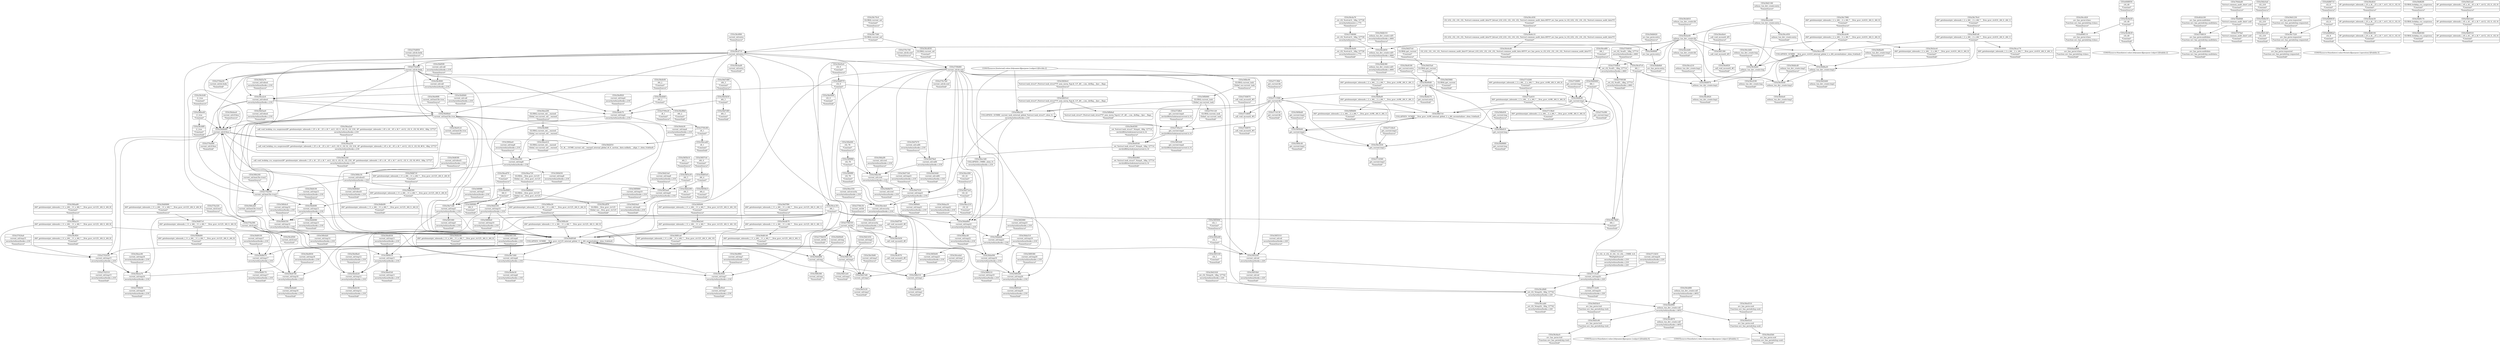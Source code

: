 digraph {
	CE0x56d4080 [shape=record,shape=Mrecord,label="{CE0x56d4080|current_sid:tmp13|security/selinux/hooks.c,218|*SummSink*}"]
	CE0x56ea2a0 [shape=record,shape=Mrecord,label="{CE0x56ea2a0|_call_void_lockdep_rcu_suspicious(i8*_getelementptr_inbounds_(_25_x_i8_,_25_x_i8_*_.str3,_i32_0,_i32_0),_i32_218,_i8*_getelementptr_inbounds_(_45_x_i8_,_45_x_i8_*_.str12,_i32_0,_i32_0))_#10,_!dbg_!27727|security/selinux/hooks.c,218|*SummSource*}"]
	CE0x56e7cd0 [shape=record,shape=Mrecord,label="{CE0x56e7cd0|current_sid:tmp5|security/selinux/hooks.c,218}"]
	CE0x56cf5c0 [shape=record,shape=Mrecord,label="{CE0x56cf5c0|current_sid:tmp7|security/selinux/hooks.c,218|*SummSink*}"]
	CE0x56eea70 [shape=record,shape=Mrecord,label="{CE0x56eea70|current_sid:tmp16|security/selinux/hooks.c,218}"]
	CE0x56d8d00 [shape=record,shape=Mrecord,label="{CE0x56d8d00|i64*_getelementptr_inbounds_(_11_x_i64_,_11_x_i64_*___llvm_gcov_ctr125,_i64_0,_i64_9)|*Constant*|*SummSink*}"]
	CE0x56ce210 [shape=record,shape=Mrecord,label="{CE0x56ce210|selinux_tun_dev_create:tmp1|*SummSource*}"]
	CE0x56cd870 [shape=record,shape=Mrecord,label="{CE0x56cd870|selinux_tun_dev_create:call|security/selinux/hooks.c,4652|*SummSink*}"]
	CE0x56febc0 [shape=record,shape=Mrecord,label="{CE0x56febc0|current_sid:tmp14|security/selinux/hooks.c,218|*SummSource*}"]
	CE0x56f1300 [shape=record,shape=Mrecord,label="{CE0x56f1300|current_sid:tmp6|security/selinux/hooks.c,218|*SummSource*}"]
	CE0x56e6ab0 [shape=record,shape=Mrecord,label="{CE0x56e6ab0|current_sid:tmp18|security/selinux/hooks.c,218|*SummSink*}"]
	CE0x57048c0 [shape=record,shape=Mrecord,label="{CE0x57048c0|_ret_i32_%call1,_!dbg_!27714|security/selinux/hooks.c,4661}"]
	CE0x5700b50 [shape=record,shape=Mrecord,label="{CE0x5700b50|current_sid:tmp16|security/selinux/hooks.c,218|*SummSink*}"]
	CE0x56f9d00 [shape=record,shape=Mrecord,label="{CE0x56f9d00|i64*_getelementptr_inbounds_(_2_x_i64_,_2_x_i64_*___llvm_gcov_ctr98,_i64_0,_i64_1)|*Constant*|*SummSink*}"]
	CE0x56fa060 [shape=record,shape=Mrecord,label="{CE0x56fa060|i32_78|*Constant*|*SummSource*}"]
	CE0x608f050 [shape=record,shape=Mrecord,label="{CE0x608f050|i16_49|*Constant*|*SummSource*}"]
	CE0x56d1180 [shape=record,shape=Mrecord,label="{CE0x56d1180|selinux_tun_dev_create:entry|*SummSource*}"]
	CE0x56fa2f0 [shape=record,shape=Mrecord,label="{CE0x56fa2f0|current_sid:cred|security/selinux/hooks.c,218|*SummSource*}"]
	CE0x56fb960 [shape=record,shape=Mrecord,label="{CE0x56fb960|GLOBAL:current_task|Global_var:current_task}"]
	CE0x56da510 [shape=record,shape=Mrecord,label="{CE0x56da510|current_sid:tmp19|security/selinux/hooks.c,218|*SummSource*}"]
	CE0x56fdae0 [shape=record,shape=Mrecord,label="{CE0x56fdae0|current_sid:tmp8|security/selinux/hooks.c,218|*SummSource*}"]
	CE0x572ffc0 [shape=record,shape=Mrecord,label="{CE0x572ffc0|get_current:tmp4|./arch/x86/include/asm/current.h,14|*SummSource*}"]
	CE0x56da090 [shape=record,shape=Mrecord,label="{CE0x56da090|current_sid:tmp19|security/selinux/hooks.c,218}"]
	CE0x5740870 [shape=record,shape=Mrecord,label="{CE0x5740870|_call_void_mcount()_#3|*SummSource*}"]
	CE0x56d7df0 [shape=record,shape=Mrecord,label="{CE0x56d7df0|i64_3|*Constant*|*SummSink*}"]
	CE0x56de860 [shape=record,shape=Mrecord,label="{CE0x56de860|_ret_%struct.task_struct*_%tmp4,_!dbg_!27714|./arch/x86/include/asm/current.h,14|*SummSink*}"]
	CE0x56c7980 [shape=record,shape=Mrecord,label="{CE0x56c7980|i64*_getelementptr_inbounds_(_2_x_i64_,_2_x_i64_*___llvm_gcov_ctr410,_i64_0,_i64_0)|*Constant*|*SummSource*}"]
	CE0x56f0380 [shape=record,shape=Mrecord,label="{CE0x56f0380|current_sid:tmp20|security/selinux/hooks.c,218|*SummSource*}"]
	CE0x56c6a70 [shape=record,shape=Mrecord,label="{CE0x56c6a70|_ret_i32_%retval.0,_!dbg_!27728|security/selinux/avc.c,775|*SummSource*}"]
	CE0x56ebee0 [shape=record,shape=Mrecord,label="{CE0x56ebee0|current_sid:if.then|*SummSource*}"]
	CE0x4fcb100 [shape=record,shape=Mrecord,label="{CE0x4fcb100|avc_has_perm:auditdata|Function::avc_has_perm&Arg::auditdata::|*SummSource*}"]
	CE0x5708080 [shape=record,shape=Mrecord,label="{CE0x5708080|_ret_i32_%retval.0,_!dbg_!27728|security/selinux/avc.c,775}"]
	CE0x56efa30 [shape=record,shape=Mrecord,label="{CE0x56efa30|current_sid:tmp4|security/selinux/hooks.c,218|*SummSink*}"]
	CE0x56dbe50 [shape=record,shape=Mrecord,label="{CE0x56dbe50|i32_218|*Constant*}"]
	CE0x56cd030 [shape=record,shape=Mrecord,label="{CE0x56cd030|GLOBAL:current_sid|*Constant*|*SummSink*}"]
	CE0x56d9f40 [shape=record,shape=Mrecord,label="{CE0x56d9f40|avc_has_perm:entry}"]
	CE0x56f24d0 [shape=record,shape=Mrecord,label="{CE0x56f24d0|get_current:tmp4|./arch/x86/include/asm/current.h,14|*SummSink*}"]
	CE0x56d12e0 [shape=record,shape=Mrecord,label="{CE0x56d12e0|current_sid:tmp2|*SummSink*}"]
	CE0x5714560 [shape=record,shape=Mrecord,label="{CE0x5714560|get_current:tmp3|*SummSink*}"]
	CE0x56db0f0 [shape=record,shape=Mrecord,label="{CE0x56db0f0|i64*_getelementptr_inbounds_(_11_x_i64_,_11_x_i64_*___llvm_gcov_ctr125,_i64_0,_i64_6)|*Constant*|*SummSink*}"]
	CE0x56fe830 [shape=record,shape=Mrecord,label="{CE0x56fe830|get_current:tmp|*SummSource*}"]
	CE0x56da3e0 [shape=record,shape=Mrecord,label="{CE0x56da3e0|i64*_getelementptr_inbounds_(_11_x_i64_,_11_x_i64_*___llvm_gcov_ctr125,_i64_0,_i64_10)|*Constant*}"]
	CE0x56d9880 [shape=record,shape=Mrecord,label="{CE0x56d9880|get_current:tmp|*SummSink*}"]
	CE0x56d37e0 [shape=record,shape=Mrecord,label="{CE0x56d37e0|GLOBAL:get_current|*Constant*|*SummSource*}"]
	CE0x56d24a0 [shape=record,shape=Mrecord,label="{CE0x56d24a0|current_sid:tmp9|security/selinux/hooks.c,218|*SummSink*}"]
	CE0x56f2e80 [shape=record,shape=Mrecord,label="{CE0x56f2e80|i32_1|*Constant*}"]
	CE0x56dacd0 [shape=record,shape=Mrecord,label="{CE0x56dacd0|current_sid:tmp22|security/selinux/hooks.c,218|*SummSink*}"]
	CE0x56f0860 [shape=record,shape=Mrecord,label="{CE0x56f0860|current_sid:tmp10|security/selinux/hooks.c,218|*SummSource*}"]
	CE0x5714130 [shape=record,shape=Mrecord,label="{CE0x5714130|get_current:bb|*SummSink*}"]
	CE0x56d9cf0 [shape=record,shape=Mrecord,label="{CE0x56d9cf0|get_current:tmp1}"]
	CE0x56fdd30 [shape=record,shape=Mrecord,label="{CE0x56fdd30|current_sid:tmp8|security/selinux/hooks.c,218|*SummSink*}"]
	CE0x56c7220 [shape=record,shape=Mrecord,label="{CE0x56c7220|avc_has_perm:requested|Function::avc_has_perm&Arg::requested::}"]
	CE0x570c740 [shape=record,shape=Mrecord,label="{CE0x570c740|current_sid:do.end|*SummSource*}"]
	CE0x56e4fc0 [shape=record,shape=Mrecord,label="{CE0x56e4fc0|i8*_getelementptr_inbounds_(_25_x_i8_,_25_x_i8_*_.str3,_i32_0,_i32_0)|*Constant*|*SummSource*}"]
	CE0x56f3a30 [shape=record,shape=Mrecord,label="{CE0x56f3a30|i64_5|*Constant*}"]
	CE0x56cc930 [shape=record,shape=Mrecord,label="{CE0x56cc930|i32_(i32,_i32,_i16,_i32,_%struct.common_audit_data*)*_bitcast_(i32_(i32,_i32,_i16,_i32,_%struct.common_audit_data.495*)*_avc_has_perm_to_i32_(i32,_i32,_i16,_i32,_%struct.common_audit_data*)*)|*Constant*|*SummSource*}"]
	CE0x56dabd0 [shape=record,shape=Mrecord,label="{CE0x56dabd0|current_sid:tmp23|security/selinux/hooks.c,218}"]
	CE0x56eec90 [shape=record,shape=Mrecord,label="{CE0x56eec90|current_sid:tmp16|security/selinux/hooks.c,218|*SummSource*}"]
	CE0x56d83f0 [shape=record,shape=Mrecord,label="{CE0x56d83f0|current_sid:tobool1|security/selinux/hooks.c,218|*SummSource*}"]
	CE0x56ec620 [shape=record,shape=Mrecord,label="{CE0x56ec620|current_sid:security|security/selinux/hooks.c,218|*SummSink*}"]
	CE0x56e8270 [shape=record,shape=Mrecord,label="{CE0x56e8270|get_current:entry|*SummSink*}"]
	CE0x56d3440 [shape=record,shape=Mrecord,label="{CE0x56d3440|current_sid:call4|security/selinux/hooks.c,218|*SummSink*}"]
	CE0x56e6740 [shape=record,shape=Mrecord,label="{CE0x56e6740|current_sid:tmp18|security/selinux/hooks.c,218}"]
	CE0x56c78d0 [shape=record,shape=Mrecord,label="{CE0x56c78d0|i64_1|*Constant*|*SummSink*}"]
	CE0x764d9d0 [shape=record,shape=Mrecord,label="{CE0x764d9d0|%struct.common_audit_data*_null|*Constant*}"]
	CE0x56d2f10 [shape=record,shape=Mrecord,label="{CE0x56d2f10|0:_i8,_:_GCMR_current_sid.__warned_internal_global_i8_0,_section_.data.unlikely_,_align_1:_elem_0:default:}"]
	CE0x56efd40 [shape=record,shape=Mrecord,label="{CE0x56efd40|i64_2|*Constant*}"]
	CE0x56f0520 [shape=record,shape=Mrecord,label="{CE0x56f0520|current_sid:tmp20|security/selinux/hooks.c,218|*SummSink*}"]
	CE0x56f26c0 [shape=record,shape=Mrecord,label="{CE0x56f26c0|%struct.task_struct*_(%struct.task_struct**)*_asm_movq_%gs:$_1:P_,$0_,_r,im,_dirflag_,_fpsr_,_flags_|*SummSource*}"]
	CE0x56eddb0 [shape=record,shape=Mrecord,label="{CE0x56eddb0|current_sid:tmp1|*SummSink*}"]
	CE0x56faa10 [shape=record,shape=Mrecord,label="{CE0x56faa10|i64*_getelementptr_inbounds_(_11_x_i64_,_11_x_i64_*___llvm_gcov_ctr125,_i64_0,_i64_8)|*Constant*}"]
	CE0x56d1020 [shape=record,shape=Mrecord,label="{CE0x56d1020|_ret_i32_%tmp24,_!dbg_!27742|security/selinux/hooks.c,220|*SummSource*}"]
	CE0x56ce4d0 [shape=record,shape=Mrecord,label="{CE0x56ce4d0|selinux_tun_dev_create:bb|*SummSink*}"]
	CE0x56da8b0 [shape=record,shape=Mrecord,label="{CE0x56da8b0|current_sid:tmp22|security/selinux/hooks.c,218}"]
	CE0x56ec210 [shape=record,shape=Mrecord,label="{CE0x56ec210|i32_22|*Constant*|*SummSink*}"]
	CE0x57144c0 [shape=record,shape=Mrecord,label="{CE0x57144c0|get_current:tmp3|*SummSource*}"]
	CE0x56d7030 [shape=record,shape=Mrecord,label="{CE0x56d7030|current_sid:tmp21|security/selinux/hooks.c,218}"]
	CE0x56c6eb0 [shape=record,shape=Mrecord,label="{CE0x56c6eb0|selinux_tun_dev_create:tmp}"]
	CE0x570a500 [shape=record,shape=Mrecord,label="{CE0x570a500|current_sid:land.lhs.true2}"]
	CE0x56e9e30 [shape=record,shape=Mrecord,label="{CE0x56e9e30|current_sid:tmp6|security/selinux/hooks.c,218|*SummSink*}"]
	CE0x56cd9d0 [shape=record,shape=Mrecord,label="{CE0x56cd9d0|_ret_i32_%tmp24,_!dbg_!27742|security/selinux/hooks.c,220}"]
	CE0x5713c20 [shape=record,shape=Mrecord,label="{CE0x5713c20|current_sid:tmp24|security/selinux/hooks.c,220}"]
	CE0x56cf070 [shape=record,shape=Mrecord,label="{CE0x56cf070|_call_void_mcount()_#3|*SummSink*}"]
	CE0x56c6f60 [shape=record,shape=Mrecord,label="{CE0x56c6f60|current_sid:entry|*SummSource*}"]
	CE0x56c76c0 [shape=record,shape=Mrecord,label="{CE0x56c76c0|i64*_getelementptr_inbounds_(_2_x_i64_,_2_x_i64_*___llvm_gcov_ctr410,_i64_0,_i64_1)|*Constant*|*SummSource*}"]
	CE0x56d0990 [shape=record,shape=Mrecord,label="{CE0x56d0990|i64*_getelementptr_inbounds_(_11_x_i64_,_11_x_i64_*___llvm_gcov_ctr125,_i64_0,_i64_9)|*Constant*|*SummSource*}"]
	CE0x56cbad0 [shape=record,shape=Mrecord,label="{CE0x56cbad0|current_sid:entry|*SummSink*}"]
	CE0x56ccab0 [shape=record,shape=Mrecord,label="{CE0x56ccab0|_ret_i32_%tmp24,_!dbg_!27742|security/selinux/hooks.c,220|*SummSink*}"]
	CE0x56d23a0 [shape=record,shape=Mrecord,label="{CE0x56d23a0|current_sid:tmp9|security/selinux/hooks.c,218|*SummSource*}"]
	CE0x6d88630 [shape=record,shape=Mrecord,label="{CE0x6d88630|i32_8|*Constant*}"]
	CE0x56df1d0 [shape=record,shape=Mrecord,label="{CE0x56df1d0|i64*_getelementptr_inbounds_(_2_x_i64_,_2_x_i64_*___llvm_gcov_ctr410,_i64_0,_i64_1)|*Constant*}"]
	CE0x56ee290 [shape=record,shape=Mrecord,label="{CE0x56ee290|GLOBAL:current_sid.__warned|Global_var:current_sid.__warned|*SummSource*}"]
	CE0x56ea850 [shape=record,shape=Mrecord,label="{CE0x56ea850|GLOBAL:__llvm_gcov_ctr125|Global_var:__llvm_gcov_ctr125|*SummSink*}"]
	CE0x56e8300 [shape=record,shape=Mrecord,label="{CE0x56e8300|_ret_%struct.task_struct*_%tmp4,_!dbg_!27714|./arch/x86/include/asm/current.h,14|*SummSource*}"]
	CE0x56d3a70 [shape=record,shape=Mrecord,label="{CE0x56d3a70|current_sid:tobool|security/selinux/hooks.c,218|*SummSource*}"]
	CE0x56f4c40 [shape=record,shape=Mrecord,label="{CE0x56f4c40|get_current:tmp2|*SummSink*}"]
	CE0x56ef2e0 [shape=record,shape=Mrecord,label="{CE0x56ef2e0|i32_0|*Constant*|*SummSource*}"]
	CE0x56df700 [shape=record,shape=Mrecord,label="{CE0x56df700|_call_void_mcount()_#3|*SummSource*}"]
	CE0x56f38c0 [shape=record,shape=Mrecord,label="{CE0x56f38c0|i64_4|*Constant*|*SummSink*}"]
	CE0x56cdc90 [shape=record,shape=Mrecord,label="{CE0x56cdc90|i64*_getelementptr_inbounds_(_2_x_i64_,_2_x_i64_*___llvm_gcov_ctr410,_i64_0,_i64_0)|*Constant*}"]
	CE0x56cfdf0 [shape=record,shape=Mrecord,label="{CE0x56cfdf0|i1_true|*Constant*|*SummSink*}"]
	CE0x56e9c50 [shape=record,shape=Mrecord,label="{CE0x56e9c50|current_sid:tmp12|security/selinux/hooks.c,218|*SummSink*}"]
	CE0x570c850 [shape=record,shape=Mrecord,label="{CE0x570c850|current_sid:do.body}"]
	CE0x56fb310 [shape=record,shape=Mrecord,label="{CE0x56fb310|current_sid:tmp1}"]
	CE0x56ecad0 [shape=record,shape=Mrecord,label="{CE0x56ecad0|i8_1|*Constant*|*SummSink*}"]
	CE0x56df570 [shape=record,shape=Mrecord,label="{CE0x56df570|i32_0|*Constant*}"]
	CE0x56cec30 [shape=record,shape=Mrecord,label="{CE0x56cec30|i64_1|*Constant*}"]
	CE0x56c6a00 [shape=record,shape=Mrecord,label="{CE0x56c6a00|_ret_i32_%retval.0,_!dbg_!27728|security/selinux/avc.c,775|*SummSink*}"]
	CE0x570a490 [shape=record,shape=Mrecord,label="{CE0x570a490|current_sid:if.then|*SummSink*}"]
	CE0x570b630 [shape=record,shape=Mrecord,label="{CE0x570b630|current_sid:bb|*SummSink*}"]
	CE0x56e5c20 [shape=record,shape=Mrecord,label="{CE0x56e5c20|current_sid:tmp3|*SummSink*}"]
	CE0x56d3ae0 [shape=record,shape=Mrecord,label="{CE0x56d3ae0|current_sid:tobool|security/selinux/hooks.c,218|*SummSink*}"]
	CE0x5714260 [shape=record,shape=Mrecord,label="{CE0x5714260|i64*_getelementptr_inbounds_(_2_x_i64_,_2_x_i64_*___llvm_gcov_ctr98,_i64_0,_i64_0)|*Constant*|*SummSource*}"]
	CE0x56db310 [shape=record,shape=Mrecord,label="{CE0x56db310|selinux_tun_dev_create:call1|security/selinux/hooks.c,4661|*SummSource*}"]
	CE0x56fe240 [shape=record,shape=Mrecord,label="{CE0x56fe240|current_sid:land.lhs.true2|*SummSource*}"]
	CE0x56d6360 [shape=record,shape=Mrecord,label="{CE0x56d6360|GLOBAL:lockdep_rcu_suspicious|*Constant*|*SummSink*}"]
	CE0x56ceda0 [shape=record,shape=Mrecord,label="{CE0x56ceda0|current_sid:tmp1|*SummSource*}"]
	CE0x56c6cd0 [shape=record,shape=Mrecord,label="{CE0x56c6cd0|i32_(i32,_i32,_i16,_i32,_%struct.common_audit_data*)*_bitcast_(i32_(i32,_i32,_i16,_i32,_%struct.common_audit_data.495*)*_avc_has_perm_to_i32_(i32,_i32,_i16,_i32,_%struct.common_audit_data*)*)|*Constant*|*SummSink*}"]
	CE0x56df460 [shape=record,shape=Mrecord,label="{CE0x56df460|current_sid:call|security/selinux/hooks.c,218|*SummSink*}"]
	CE0x56ea340 [shape=record,shape=Mrecord,label="{CE0x56ea340|_call_void_lockdep_rcu_suspicious(i8*_getelementptr_inbounds_(_25_x_i8_,_25_x_i8_*_.str3,_i32_0,_i32_0),_i32_218,_i8*_getelementptr_inbounds_(_45_x_i8_,_45_x_i8_*_.str12,_i32_0,_i32_0))_#10,_!dbg_!27727|security/selinux/hooks.c,218|*SummSink*}"]
	CE0x56d9170 [shape=record,shape=Mrecord,label="{CE0x56d9170|current_sid:tmp17|security/selinux/hooks.c,218|*SummSink*}"]
	CE0x56e6f90 [shape=record,shape=Mrecord,label="{CE0x56e6f90|selinux_tun_dev_create:call|security/selinux/hooks.c,4652}"]
	CE0x56ec090 [shape=record,shape=Mrecord,label="{CE0x56ec090|i32_22|*Constant*|*SummSource*}"]
	CE0x5708010 [shape=record,shape=Mrecord,label="{CE0x5708010|avc_has_perm:auditdata|Function::avc_has_perm&Arg::auditdata::}"]
	CE0x764dab0 [shape=record,shape=Mrecord,label="{CE0x764dab0|avc_has_perm:requested|Function::avc_has_perm&Arg::requested::|*SummSink*}"]
	CE0x764da40 [shape=record,shape=Mrecord,label="{CE0x764da40|%struct.common_audit_data*_null|*Constant*|*SummSource*}"]
	CE0x56db920 [shape=record,shape=Mrecord,label="{CE0x56db920|avc_has_perm:entry|*SummSource*}"]
	CE0x56e6930 [shape=record,shape=Mrecord,label="{CE0x56e6930|current_sid:tmp18|security/selinux/hooks.c,218|*SummSource*}"]
	CE0x570c7b0 [shape=record,shape=Mrecord,label="{CE0x570c7b0|current_sid:do.end|*SummSink*}"]
	CE0x56cd920 [shape=record,shape=Mrecord,label="{CE0x56cd920|selinux_tun_dev_create:tmp1|*SummSink*}"]
	CE0x56f3000 [shape=record,shape=Mrecord,label="{CE0x56f3000|i32_1|*Constant*|*SummSource*}"]
	CE0x6d886a0 [shape=record,shape=Mrecord,label="{CE0x6d886a0|i32_8|*Constant*|*SummSink*}"]
	CE0x56ef8b0 [shape=record,shape=Mrecord,label="{CE0x56ef8b0|i64_2|*Constant*|*SummSink*}"]
	CE0x56d0510 [shape=record,shape=Mrecord,label="{CE0x56d0510|i8*_getelementptr_inbounds_(_45_x_i8_,_45_x_i8_*_.str12,_i32_0,_i32_0)|*Constant*|*SummSink*}"]
	CE0x56ec3d0 [shape=record,shape=Mrecord,label="{CE0x56ec3d0|COLLAPSED:_CMRE:_elem_0::|security/selinux/hooks.c,218}"]
	CE0x56db560 [shape=record,shape=Mrecord,label="{CE0x56db560|i64*_getelementptr_inbounds_(_11_x_i64_,_11_x_i64_*___llvm_gcov_ctr125,_i64_0,_i64_6)|*Constant*}"]
	CE0x56d3b50 [shape=record,shape=Mrecord,label="{CE0x56d3b50|i64_3|*Constant*}"]
	CE0x56e9f60 [shape=record,shape=Mrecord,label="{CE0x56e9f60|current_sid:tmp7|security/selinux/hooks.c,218|*SummSource*}"]
	CE0x56efee0 [shape=record,shape=Mrecord,label="{CE0x56efee0|selinux_tun_dev_create:tmp3|*SummSink*}"]
	CE0x5701120 [shape=record,shape=Mrecord,label="{CE0x5701120|GLOBAL:current_task|Global_var:current_task|*SummSink*}"]
	CE0x56f09e0 [shape=record,shape=Mrecord,label="{CE0x56f09e0|current_sid:tmp10|security/selinux/hooks.c,218|*SummSink*}"]
	CE0x56cb810 [shape=record,shape=Mrecord,label="{CE0x56cb810|selinux_tun_dev_create:bb|*SummSource*}"]
	CE0x56d64b0 [shape=record,shape=Mrecord,label="{CE0x56d64b0|current_sid:tobool1|security/selinux/hooks.c,218|*SummSink*}"]
	CE0x56ce160 [shape=record,shape=Mrecord,label="{CE0x56ce160|COLLAPSED:_GCMRE___llvm_gcov_ctr410_internal_global_2_x_i64_zeroinitializer:_elem_0:default:}"]
	CE0x56f3160 [shape=record,shape=Mrecord,label="{CE0x56f3160|i32_1|*Constant*|*SummSink*}"]
	CE0x56d9460 [shape=record,shape=Mrecord,label="{CE0x56d9460|i64_1|*Constant*}"]
	CE0x56cf6f0 [shape=record,shape=Mrecord,label="{CE0x56cf6f0|GLOBAL:current_sid.__warned|Global_var:current_sid.__warned}"]
	CE0x56f37e0 [shape=record,shape=Mrecord,label="{CE0x56f37e0|i64_4|*Constant*|*SummSource*}"]
	CE0x56d8d70 [shape=record,shape=Mrecord,label="{CE0x56d8d70|current_sid:tmp17|security/selinux/hooks.c,218}"]
	CE0x56db8b0 [shape=record,shape=Mrecord,label="{CE0x56db8b0|avc_has_perm:entry|*SummSink*}"]
	CE0x56d94d0 [shape=record,shape=Mrecord,label="{CE0x56d94d0|current_sid:tmp|*SummSource*}"]
	CE0x56cbce0 [shape=record,shape=Mrecord,label="{CE0x56cbce0|i64*_getelementptr_inbounds_(_2_x_i64_,_2_x_i64_*___llvm_gcov_ctr410,_i64_0,_i64_0)|*Constant*|*SummSink*}"]
	CE0x56e5b80 [shape=record,shape=Mrecord,label="{CE0x56e5b80|current_sid:tmp3|*SummSource*}"]
	CE0x56cff20 [shape=record,shape=Mrecord,label="{CE0x56cff20|i64*_getelementptr_inbounds_(_11_x_i64_,_11_x_i64_*___llvm_gcov_ctr125,_i64_0,_i64_8)|*Constant*|*SummSink*}"]
	CE0x56d9100 [shape=record,shape=Mrecord,label="{CE0x56d9100|current_sid:tmp17|security/selinux/hooks.c,218|*SummSource*}"]
	CE0x56e80d0 [shape=record,shape=Mrecord,label="{CE0x56e80d0|get_current:entry}"]
	CE0x5714600 [shape=record,shape=Mrecord,label="{CE0x5714600|_call_void_mcount()_#3}"]
	CE0x56fb380 [shape=record,shape=Mrecord,label="{CE0x56fb380|current_sid:tmp|*SummSink*}"]
	CE0x56e4e50 [shape=record,shape=Mrecord,label="{CE0x56e4e50|i8*_getelementptr_inbounds_(_25_x_i8_,_25_x_i8_*_.str3,_i32_0,_i32_0)|*Constant*}"]
	CE0x56ec550 [shape=record,shape=Mrecord,label="{CE0x56ec550|current_sid:security|security/selinux/hooks.c,218|*SummSource*}"]
	CE0x56f0ff0 [shape=record,shape=Mrecord,label="{CE0x56f0ff0|current_sid:tmp5|security/selinux/hooks.c,218|*SummSource*}"]
	CE0x56f0280 [shape=record,shape=Mrecord,label="{CE0x56f0280|current_sid:tmp20|security/selinux/hooks.c,218}"]
	CE0x56d1ea0 [shape=record,shape=Mrecord,label="{CE0x56d1ea0|i8*_getelementptr_inbounds_(_45_x_i8_,_45_x_i8_*_.str12,_i32_0,_i32_0)|*Constant*|*SummSource*}"]
	CE0x572a410 [shape=record,shape=Mrecord,label="{CE0x572a410|i64*_getelementptr_inbounds_(_2_x_i64_,_2_x_i64_*___llvm_gcov_ctr98,_i64_0,_i64_0)|*Constant*}"]
	CE0x56cd500 [shape=record,shape=Mrecord,label="{CE0x56cd500|current_sid:if.end|*SummSink*}"]
	CE0x56cfc60 [shape=record,shape=Mrecord,label="{CE0x56cfc60|i1_true|*Constant*|*SummSource*}"]
	CE0x56f25c0 [shape=record,shape=Mrecord,label="{CE0x56f25c0|%struct.task_struct*_(%struct.task_struct**)*_asm_movq_%gs:$_1:P_,$0_,_r,im,_dirflag_,_fpsr_,_flags_}"]
	CE0x5713580 [shape=record,shape=Mrecord,label="{CE0x5713580|get_current:bb}"]
	CE0x5721110 [shape=record,shape=Mrecord,label="{CE0x5721110|i64*_getelementptr_inbounds_(_2_x_i64_,_2_x_i64_*___llvm_gcov_ctr98,_i64_0,_i64_1)|*Constant*|*SummSource*}"]
	CE0x56efe70 [shape=record,shape=Mrecord,label="{CE0x56efe70|current_sid:tmp4|security/selinux/hooks.c,218}"]
	CE0x56cd190 [shape=record,shape=Mrecord,label="{CE0x56cd190|selinux_tun_dev_create:tmp|*SummSink*}"]
	CE0x56d6a00 [shape=record,shape=Mrecord,label="{CE0x56d6a00|selinux_tun_dev_create:tmp2|*SummSource*}"]
	CE0x56fbe20 [shape=record,shape=Mrecord,label="{CE0x56fbe20|i64*_getelementptr_inbounds_(_11_x_i64_,_11_x_i64_*___llvm_gcov_ctr125,_i64_0,_i64_0)|*Constant*|*SummSource*}"]
	CE0x570a390 [shape=record,shape=Mrecord,label="{CE0x570a390|current_sid:if.end}"]
	"CONST[source:2(external),value:2(dynamic)][purpose:{subject}][SrcIdx:2]"
	CE0x56d9d60 [shape=record,shape=Mrecord,label="{CE0x56d9d60|current_sid:if.then}"]
	CE0x56d5dc0 [shape=record,shape=Mrecord,label="{CE0x56d5dc0|avc_has_perm:tsid|Function::avc_has_perm&Arg::tsid::|*SummSource*}"]
	CE0x56d95d0 [shape=record,shape=Mrecord,label="{CE0x56d95d0|COLLAPSED:_GCMRE___llvm_gcov_ctr125_internal_global_11_x_i64_zeroinitializer:_elem_0:default:}"]
	CE0x56d7d80 [shape=record,shape=Mrecord,label="{CE0x56d7d80|i64_3|*Constant*|*SummSource*}"]
	CE0x56d62f0 [shape=record,shape=Mrecord,label="{CE0x56d62f0|GLOBAL:lockdep_rcu_suspicious|*Constant*|*SummSource*}"]
	"CONST[source:0(mediator),value:2(dynamic)][purpose:{object}][SnkIdx:2]"
	CE0x56f00f0 [shape=record,shape=Mrecord,label="{CE0x56f00f0|i64*_getelementptr_inbounds_(_11_x_i64_,_11_x_i64_*___llvm_gcov_ctr125,_i64_0,_i64_10)|*Constant*|*SummSource*}"]
	CE0x56fbcb0 [shape=record,shape=Mrecord,label="{CE0x56fbcb0|i64*_getelementptr_inbounds_(_11_x_i64_,_11_x_i64_*___llvm_gcov_ctr125,_i64_0,_i64_0)|*Constant*}"]
	CE0x56f0f80 [shape=record,shape=Mrecord,label="{CE0x56f0f80|i64_0|*Constant*|*SummSink*}"]
	CE0x5706c50 [shape=record,shape=Mrecord,label="{CE0x5706c50|current_sid:bb|*SummSource*}"]
	CE0x56f0210 [shape=record,shape=Mrecord,label="{CE0x56f0210|current_sid:tmp19|security/selinux/hooks.c,218|*SummSink*}"]
	CE0x56fa1f0 [shape=record,shape=Mrecord,label="{CE0x56fa1f0|COLLAPSED:_GCMRE_current_task_external_global_%struct.task_struct*:_elem_0::|security/selinux/hooks.c,218}"]
	CE0x56ed4e0 [shape=record,shape=Mrecord,label="{CE0x56ed4e0|_call_void_mcount()_#3|*SummSource*}"]
	CE0x56d1de0 [shape=record,shape=Mrecord,label="{CE0x56d1de0|i8*_getelementptr_inbounds_(_45_x_i8_,_45_x_i8_*_.str12,_i32_0,_i32_0)|*Constant*}"]
	CE0x56daa30 [shape=record,shape=Mrecord,label="{CE0x56daa30|current_sid:tmp22|security/selinux/hooks.c,218|*SummSource*}"]
	CE0x56faa80 [shape=record,shape=Mrecord,label="{CE0x56faa80|i64*_getelementptr_inbounds_(_11_x_i64_,_11_x_i64_*___llvm_gcov_ctr125,_i64_0,_i64_8)|*Constant*|*SummSource*}"]
	CE0x56f33b0 [shape=record,shape=Mrecord,label="{CE0x56f33b0|current_sid:sid|security/selinux/hooks.c,220|*SummSink*}"]
	CE0x56ef990 [shape=record,shape=Mrecord,label="{CE0x56ef990|i64_0|*Constant*}"]
	CE0x56d6d70 [shape=record,shape=Mrecord,label="{CE0x56d6d70|current_sid:cred|security/selinux/hooks.c,218|*SummSink*}"]
	CE0x56e5d30 [shape=record,shape=Mrecord,label="{CE0x56e5d30|_call_void_mcount()_#3}"]
	CE0x56fe2b0 [shape=record,shape=Mrecord,label="{CE0x56fe2b0|current_sid:land.lhs.true2|*SummSink*}"]
	CE0x56d72e0 [shape=record,shape=Mrecord,label="{CE0x56d72e0|i32_22|*Constant*}"]
	CE0x56cd450 [shape=record,shape=Mrecord,label="{CE0x56cd450|selinux_tun_dev_create:call1|security/selinux/hooks.c,4661}"]
	CE0x56d2330 [shape=record,shape=Mrecord,label="{CE0x56d2330|current_sid:tmp10|security/selinux/hooks.c,218}"]
	CE0x56cd7c0 [shape=record,shape=Mrecord,label="{CE0x56cd7c0|i64_1|*Constant*}"]
	CE0x56d7b70 [shape=record,shape=Mrecord,label="{CE0x56d7b70|current_sid:call4|security/selinux/hooks.c,218|*SummSource*}"]
	CE0x56d1450 [shape=record,shape=Mrecord,label="{CE0x56d1450|current_sid:tmp2|*SummSource*}"]
	CE0x5713fb0 [shape=record,shape=Mrecord,label="{CE0x5713fb0|get_current:bb|*SummSource*}"]
	CE0x56e6f20 [shape=record,shape=Mrecord,label="{CE0x56e6f20|_call_void_mcount()_#3|*SummSink*}"]
	CE0x56e8540 [shape=record,shape=Mrecord,label="{CE0x56e8540|_ret_%struct.task_struct*_%tmp4,_!dbg_!27714|./arch/x86/include/asm/current.h,14}"]
	CE0x56d8af0 [shape=record,shape=Mrecord,label="{CE0x56d8af0|i64*_getelementptr_inbounds_(_2_x_i64_,_2_x_i64_*___llvm_gcov_ctr98,_i64_0,_i64_1)|*Constant*}"]
	CE0x56fbc00 [shape=record,shape=Mrecord,label="{CE0x56fbc00|GLOBAL:current_task|Global_var:current_task|*SummSource*}"]
	CE0x5702430 [shape=record,shape=Mrecord,label="{CE0x5702430|current_sid:tmp15|security/selinux/hooks.c,218}"]
	CE0x56d5c90 [shape=record,shape=Mrecord,label="{CE0x56d5c90|avc_has_perm:tsid|Function::avc_has_perm&Arg::tsid::}"]
	CE0x5702510 [shape=record,shape=Mrecord,label="{CE0x5702510|current_sid:tmp15|security/selinux/hooks.c,218|*SummSink*}"]
	CE0x56d6170 [shape=record,shape=Mrecord,label="{CE0x56d6170|GLOBAL:lockdep_rcu_suspicious|*Constant*}"]
	CE0x56e7d40 [shape=record,shape=Mrecord,label="{CE0x56e7d40|current_sid:tmp6|security/selinux/hooks.c,218}"]
	CE0x56e6c10 [shape=record,shape=Mrecord,label="{CE0x56e6c10|i32_(i32,_i32,_i16,_i32,_%struct.common_audit_data*)*_bitcast_(i32_(i32,_i32,_i16,_i32,_%struct.common_audit_data.495*)*_avc_has_perm_to_i32_(i32,_i32,_i16,_i32,_%struct.common_audit_data*)*)|*Constant*}"]
	CE0x56d1230 [shape=record,shape=Mrecord,label="{CE0x56d1230|avc_has_perm:requested|Function::avc_has_perm&Arg::requested::|*SummSource*}"]
	CE0x56f9ff0 [shape=record,shape=Mrecord,label="{CE0x56f9ff0|i32_78|*Constant*|*SummSink*}"]
	CE0x5713e00 [shape=record,shape=Mrecord,label="{CE0x5713e00|current_sid:tmp24|security/selinux/hooks.c,220|*SummSink*}"]
	CE0x56d8a20 [shape=record,shape=Mrecord,label="{CE0x56d8a20|selinux_tun_dev_create:tmp2}"]
	CE0x5707fa0 [shape=record,shape=Mrecord,label="{CE0x5707fa0|%struct.common_audit_data*_null|*Constant*|*SummSink*}"]
	CE0x56d7f90 [shape=record,shape=Mrecord,label="{CE0x56d7f90|i64*_getelementptr_inbounds_(_11_x_i64_,_11_x_i64_*___llvm_gcov_ctr125,_i64_0,_i64_1)|*Constant*|*SummSource*}"]
	CE0x5713310 [shape=record,shape=Mrecord,label="{CE0x5713310|0:_i32,_4:_i32,_8:_i32,_12:_i32,_:_CMRE_4,8_|*MultipleSource*|security/selinux/hooks.c,218|security/selinux/hooks.c,218|security/selinux/hooks.c,220}"]
	CE0x56c7360 [shape=record,shape=Mrecord,label="{CE0x56c7360|GLOBAL:current_sid|*Constant*}"]
	"CONST[source:0(mediator),value:2(dynamic)][purpose:{subject}][SnkIdx:0]"
	CE0x56ea720 [shape=record,shape=Mrecord,label="{CE0x56ea720|GLOBAL:__llvm_gcov_ctr125|Global_var:__llvm_gcov_ctr125|*SummSource*}"]
	CE0x56ed1b0 [shape=record,shape=Mrecord,label="{CE0x56ed1b0|current_sid:tmp11|security/selinux/hooks.c,218|*SummSink*}"]
	CE0x56e91c0 [shape=record,shape=Mrecord,label="{CE0x56e91c0|current_sid:land.lhs.true|*SummSink*}"]
	CE0x56fb8a0 [shape=record,shape=Mrecord,label="{CE0x56fb8a0|%struct.task_struct*_(%struct.task_struct**)*_asm_movq_%gs:$_1:P_,$0_,_r,im,_dirflag_,_fpsr_,_flags_|*SummSink*}"]
	CE0x56fe7c0 [shape=record,shape=Mrecord,label="{CE0x56fe7c0|COLLAPSED:_GCMRE___llvm_gcov_ctr98_internal_global_2_x_i64_zeroinitializer:_elem_0:default:}"]
	CE0x56d07c0 [shape=record,shape=Mrecord,label="{CE0x56d07c0|i64*_getelementptr_inbounds_(_11_x_i64_,_11_x_i64_*___llvm_gcov_ctr125,_i64_0,_i64_9)|*Constant*}"]
	CE0x56db7c0 [shape=record,shape=Mrecord,label="{CE0x56db7c0|i64*_getelementptr_inbounds_(_11_x_i64_,_11_x_i64_*___llvm_gcov_ctr125,_i64_0,_i64_6)|*Constant*|*SummSource*}"]
	CE0x574cf90 [shape=record,shape=Mrecord,label="{CE0x574cf90|get_current:tmp1|*SummSink*}"]
	CE0x56ef920 [shape=record,shape=Mrecord,label="{CE0x56ef920|current_sid:tmp4|security/selinux/hooks.c,218|*SummSource*}"]
	CE0x56cbf80 [shape=record,shape=Mrecord,label="{CE0x56cbf80|selinux_tun_dev_create:call|security/selinux/hooks.c,4652|*SummSource*}"]
	CE0x608f110 [shape=record,shape=Mrecord,label="{CE0x608f110|avc_has_perm:tclass|Function::avc_has_perm&Arg::tclass::}"]
	CE0x56ccb60 [shape=record,shape=Mrecord,label="{CE0x56ccb60|selinux_tun_dev_create:tmp|*SummSource*}"]
	CE0x570b530 [shape=record,shape=Mrecord,label="{CE0x570b530|current_sid:bb}"]
	CE0x56c9e40 [shape=record,shape=Mrecord,label="{CE0x56c9e40|selinux_tun_dev_create:tmp3}"]
	CE0x56ed220 [shape=record,shape=Mrecord,label="{CE0x56ed220|current_sid:tmp12|security/selinux/hooks.c,218}"]
	CE0x56ed3b0 [shape=record,shape=Mrecord,label="{CE0x56ed3b0|avc_has_perm:ssid|Function::avc_has_perm&Arg::ssid::|*SummSink*}"]
	CE0x56e90f0 [shape=record,shape=Mrecord,label="{CE0x56e90f0|current_sid:land.lhs.true|*SummSource*}"]
	CE0x5713d10 [shape=record,shape=Mrecord,label="{CE0x5713d10|current_sid:tmp24|security/selinux/hooks.c,220|*SummSource*}"]
	CE0x56d48a0 [shape=record,shape=Mrecord,label="{CE0x56d48a0|current_sid:land.lhs.true}"]
	CE0x56e1630 [shape=record,shape=Mrecord,label="{CE0x56e1630|get_current:tmp3}"]
	CE0x56dc0a0 [shape=record,shape=Mrecord,label="{CE0x56dc0a0|i32_218|*Constant*|*SummSource*}"]
	CE0x570da50 [shape=record,shape=Mrecord,label="{CE0x570da50|current_sid:do.body|*SummSink*}"]
	CE0x56d1350 [shape=record,shape=Mrecord,label="{CE0x56d1350|current_sid:tmp2}"]
	CE0x56f3310 [shape=record,shape=Mrecord,label="{CE0x56f3310|current_sid:sid|security/selinux/hooks.c,220|*SummSource*}"]
	CE0x56f01a0 [shape=record,shape=Mrecord,label="{CE0x56f01a0|i64*_getelementptr_inbounds_(_11_x_i64_,_11_x_i64_*___llvm_gcov_ctr125,_i64_0,_i64_10)|*Constant*|*SummSink*}"]
	CE0x56d4c60 [shape=record,shape=Mrecord,label="{CE0x56d4c60|i64*_getelementptr_inbounds_(_11_x_i64_,_11_x_i64_*___llvm_gcov_ctr125,_i64_0,_i64_0)|*Constant*|*SummSink*}"]
	CE0x5709180 [shape=record,shape=Mrecord,label="{CE0x5709180|_ret_i32_%call1,_!dbg_!27714|security/selinux/hooks.c,4661|*SummSink*}"]
	CE0x56c8a50 [shape=record,shape=Mrecord,label="{CE0x56c8a50|i16_49|*Constant*}"]
	CE0x572fd90 [shape=record,shape=Mrecord,label="{CE0x572fd90|get_current:tmp1|*SummSource*}"]
	CE0x56d2290 [shape=record,shape=Mrecord,label="{CE0x56d2290|i64_5|*Constant*|*SummSink*}"]
	CE0x56feed0 [shape=record,shape=Mrecord,label="{CE0x56feed0|i1_true|*Constant*}"]
	CE0x56f3240 [shape=record,shape=Mrecord,label="{CE0x56f3240|current_sid:sid|security/selinux/hooks.c,220}"]
	CE0x56df3f0 [shape=record,shape=Mrecord,label="{CE0x56df3f0|current_sid:call|security/selinux/hooks.c,218|*SummSource*}"]
	CE0x56c8ac0 [shape=record,shape=Mrecord,label="{CE0x56c8ac0|avc_has_perm:tsid|Function::avc_has_perm&Arg::tsid::|*SummSink*}"]
	CE0x56d4350 [shape=record,shape=Mrecord,label="{CE0x56d4350|current_sid:tmp14|security/selinux/hooks.c,218}"]
	"CONST[source:0(mediator),value:0(static)][purpose:{operation}][SnkIdx:3]"
	CE0x56f2b00 [shape=record,shape=Mrecord,label="{CE0x56f2b00|current_sid:tmp23|security/selinux/hooks.c,218|*SummSink*}"]
	CE0x56ce2c0 [shape=record,shape=Mrecord,label="{CE0x56ce2c0|current_sid:tobool|security/selinux/hooks.c,218}"]
	CE0x56db380 [shape=record,shape=Mrecord,label="{CE0x56db380|selinux_tun_dev_create:call1|security/selinux/hooks.c,4661|*SummSink*}"]
	CE0x56d78e0 [shape=record,shape=Mrecord,label="{CE0x56d78e0|current_sid:call4|security/selinux/hooks.c,218}"]
	CE0x56e9be0 [shape=record,shape=Mrecord,label="{CE0x56e9be0|current_sid:tmp12|security/selinux/hooks.c,218|*SummSource*}"]
	CE0x56feda0 [shape=record,shape=Mrecord,label="{CE0x56feda0|current_sid:tmp14|security/selinux/hooks.c,218|*SummSink*}"]
	CE0x56d15d0 [shape=record,shape=Mrecord,label="{CE0x56d15d0|current_sid:tmp3}"]
	CE0x56ee410 [shape=record,shape=Mrecord,label="{CE0x56ee410|GLOBAL:current_sid.__warned|Global_var:current_sid.__warned|*SummSink*}"]
	CE0x56f0b10 [shape=record,shape=Mrecord,label="{CE0x56f0b10|current_sid:tmp11|security/selinux/hooks.c,218}"]
	CE0x56d0f70 [shape=record,shape=Mrecord,label="{CE0x56d0f70|selinux_tun_dev_create:tmp1}"]
	CE0x56d4d00 [shape=record,shape=Mrecord,label="{CE0x56d4d00|current_sid:tmp}"]
	CE0x56ea230 [shape=record,shape=Mrecord,label="{CE0x56ea230|_call_void_lockdep_rcu_suspicious(i8*_getelementptr_inbounds_(_25_x_i8_,_25_x_i8_*_.str3,_i32_0,_i32_0),_i32_218,_i8*_getelementptr_inbounds_(_45_x_i8_,_45_x_i8_*_.str12,_i32_0,_i32_0))_#10,_!dbg_!27727|security/selinux/hooks.c,218}"]
	CE0x56f9f80 [shape=record,shape=Mrecord,label="{CE0x56f9f80|i32_78|*Constant*}"]
	CE0x56ea970 [shape=record,shape=Mrecord,label="{CE0x56ea970|i64_0|*Constant*|*SummSource*}"]
	CE0x570d950 [shape=record,shape=Mrecord,label="{CE0x570d950|current_sid:do.body|*SummSource*}"]
	CE0x56cf440 [shape=record,shape=Mrecord,label="{CE0x56cf440|current_sid:tmp7|security/selinux/hooks.c,218}"]
	CE0x56ee540 [shape=record,shape=Mrecord,label="{CE0x56ee540|current_sid:tmp8|security/selinux/hooks.c,218}"]
	CE0x56ddcd0 [shape=record,shape=Mrecord,label="{CE0x56ddcd0|selinux_tun_dev_create:tmp3|*SummSource*}"]
	CE0x56efe00 [shape=record,shape=Mrecord,label="{CE0x56efe00|i64_2|*Constant*|*SummSource*}"]
	CE0x56d6100 [shape=record,shape=Mrecord,label="{CE0x56d6100|i8*_getelementptr_inbounds_(_25_x_i8_,_25_x_i8_*_.str3,_i32_0,_i32_0)|*Constant*|*SummSink*}"]
	CE0x56cd710 [shape=record,shape=Mrecord,label="{CE0x56cd710|current_sid:entry}"]
	CE0x56c6990 [shape=record,shape=Mrecord,label="{CE0x56c6990|avc_has_perm:auditdata|Function::avc_has_perm&Arg::auditdata::|*SummSink*}"]
	CE0x56f3b10 [shape=record,shape=Mrecord,label="{CE0x56f3b10|i64_5|*Constant*|*SummSource*}"]
	CE0x56f3aa0 [shape=record,shape=Mrecord,label="{CE0x56f3aa0|current_sid:tmp9|security/selinux/hooks.c,218}"]
	CE0x56f1390 [shape=record,shape=Mrecord,label="{CE0x56f1390|_call_void_mcount()_#3}"]
	CE0x6d88710 [shape=record,shape=Mrecord,label="{CE0x6d88710|i32_8|*Constant*|*SummSource*}"]
	CE0x570a320 [shape=record,shape=Mrecord,label="{CE0x570a320|current_sid:if.end|*SummSource*}"]
	CE0x56f4b60 [shape=record,shape=Mrecord,label="{CE0x56f4b60|get_current:tmp2}"]
	CE0x56fdc30 [shape=record,shape=Mrecord,label="{CE0x56fdc30|current_sid:tobool1|security/selinux/hooks.c,218}"]
	CE0x56f1060 [shape=record,shape=Mrecord,label="{CE0x56f1060|current_sid:tmp5|security/selinux/hooks.c,218|*SummSink*}"]
	CE0x6aad690 [shape=record,shape=Mrecord,label="{CE0x6aad690|avc_has_perm:tclass|Function::avc_has_perm&Arg::tclass::|*SummSink*}"]
	CE0x56d65e0 [shape=record,shape=Mrecord,label="{CE0x56d65e0|i64_4|*Constant*}"]
	CE0x56ca170 [shape=record,shape=Mrecord,label="{CE0x56ca170|i64*_getelementptr_inbounds_(_2_x_i64_,_2_x_i64_*___llvm_gcov_ctr410,_i64_0,_i64_1)|*Constant*|*SummSink*}"]
	CE0x56e63c0 [shape=record,shape=Mrecord,label="{CE0x56e63c0|avc_has_perm:ssid|Function::avc_has_perm&Arg::ssid::}"]
	CE0x56cbe40 [shape=record,shape=Mrecord,label="{CE0x56cbe40|selinux_tun_dev_create:bb}"]
	CE0x5740a10 [shape=record,shape=Mrecord,label="{CE0x5740a10|get_current:tmp4|./arch/x86/include/asm/current.h,14}"]
	CE0x56c70c0 [shape=record,shape=Mrecord,label="{CE0x56c70c0|GLOBAL:current_sid|*Constant*|*SummSource*}"]
	CE0x56d1cb0 [shape=record,shape=Mrecord,label="{CE0x56d1cb0|i32_218|*Constant*|*SummSink*}"]
	CE0x56ed310 [shape=record,shape=Mrecord,label="{CE0x56ed310|avc_has_perm:ssid|Function::avc_has_perm&Arg::ssid::|*SummSource*}"]
	CE0x56f4bd0 [shape=record,shape=Mrecord,label="{CE0x56f4bd0|get_current:tmp2|*SummSource*}"]
	CE0x56fa180 [shape=record,shape=Mrecord,label="{CE0x56fa180|current_sid:cred|security/selinux/hooks.c,218}"]
	CE0x5740970 [shape=record,shape=Mrecord,label="{CE0x5740970|_call_void_mcount()_#3|*SummSink*}"]
	CE0x56fe610 [shape=record,shape=Mrecord,label="{CE0x56fe610|get_current:tmp}"]
	CE0x56edb70 [shape=record,shape=Mrecord,label="{CE0x56edb70|i64*_getelementptr_inbounds_(_11_x_i64_,_11_x_i64_*___llvm_gcov_ctr125,_i64_0,_i64_1)|*Constant*}"]
	CE0x56d41f0 [shape=record,shape=Mrecord,label="{CE0x56d41f0|current_sid:tmp13|security/selinux/hooks.c,218|*SummSource*}"]
	CE0x5706d60 [shape=record,shape=Mrecord,label="{CE0x5706d60|current_sid:do.end}"]
	CE0x56d35a0 [shape=record,shape=Mrecord,label="{CE0x56d35a0|GLOBAL:get_current|*Constant*}"]
	CE0x56c8b30 [shape=record,shape=Mrecord,label="{CE0x56c8b30|i16_49|*Constant*|*SummSink*}"]
	CE0x56cf000 [shape=record,shape=Mrecord,label="{CE0x56cf000|current_sid:call|security/selinux/hooks.c,218}"]
	CE0x56e8180 [shape=record,shape=Mrecord,label="{CE0x56e8180|get_current:entry|*SummSource*}"]
	CE0x56ed030 [shape=record,shape=Mrecord,label="{CE0x56ed030|current_sid:tmp11|security/selinux/hooks.c,218|*SummSource*}"]
	CE0x56ec4e0 [shape=record,shape=Mrecord,label="{CE0x56ec4e0|current_sid:security|security/selinux/hooks.c,218}"]
	CE0x56d71b0 [shape=record,shape=Mrecord,label="{CE0x56d71b0|current_sid:tmp21|security/selinux/hooks.c,218|*SummSource*}"]
	CE0x56ca3d0 [shape=record,shape=Mrecord,label="{CE0x56ca3d0|selinux_tun_dev_create:entry}"]
	CE0x56ef490 [shape=record,shape=Mrecord,label="{CE0x56ef490|i32_0|*Constant*|*SummSink*}"]
	CE0x56d3d40 [shape=record,shape=Mrecord,label="{CE0x56d3d40|selinux_tun_dev_create:tmp2|*SummSink*}"]
	CE0x56d3960 [shape=record,shape=Mrecord,label="{CE0x56d3960|GLOBAL:get_current|*Constant*|*SummSink*}"]
	"CONST[source:0(mediator),value:2(dynamic)][purpose:{object}][SnkIdx:1]"
	CE0x56d6bb0 [shape=record,shape=Mrecord,label="{CE0x56d6bb0|GLOBAL:__llvm_gcov_ctr125|Global_var:__llvm_gcov_ctr125}"]
	CE0x56ff460 [shape=record,shape=Mrecord,label="{CE0x56ff460|current_sid:tmp21|security/selinux/hooks.c,218|*SummSink*}"]
	CE0x57024a0 [shape=record,shape=Mrecord,label="{CE0x57024a0|current_sid:tmp15|security/selinux/hooks.c,218|*SummSource*}"]
	CE0x5700e20 [shape=record,shape=Mrecord,label="{CE0x5700e20|i8_1|*Constant*|*SummSource*}"]
	CE0x56ce8f0 [shape=record,shape=Mrecord,label="{CE0x56ce8f0|i64_1|*Constant*|*SummSource*}"]
	CE0x5700c80 [shape=record,shape=Mrecord,label="{CE0x5700c80|i8_1|*Constant*}"]
	CE0x57136e0 [shape=record,shape=Mrecord,label="{CE0x57136e0|i64*_getelementptr_inbounds_(_2_x_i64_,_2_x_i64_*___llvm_gcov_ctr98,_i64_0,_i64_0)|*Constant*|*SummSink*}"]
	CE0x56d40f0 [shape=record,shape=Mrecord,label="{CE0x56d40f0|current_sid:tmp13|security/selinux/hooks.c,218}"]
	CE0x56cc820 [shape=record,shape=Mrecord,label="{CE0x56cc820|avc_has_perm:tclass|Function::avc_has_perm&Arg::tclass::|*SummSource*}"]
	CE0x56cc650 [shape=record,shape=Mrecord,label="{CE0x56cc650|selinux_tun_dev_create:entry|*SummSink*}"]
	CE0x56f2980 [shape=record,shape=Mrecord,label="{CE0x56f2980|current_sid:tmp23|security/selinux/hooks.c,218|*SummSource*}"]
	CE0x56d8140 [shape=record,shape=Mrecord,label="{CE0x56d8140|i64*_getelementptr_inbounds_(_11_x_i64_,_11_x_i64_*___llvm_gcov_ctr125,_i64_0,_i64_1)|*Constant*|*SummSink*}"]
	CE0x5704930 [shape=record,shape=Mrecord,label="{CE0x5704930|_ret_i32_%call1,_!dbg_!27714|security/selinux/hooks.c,4661|*SummSource*}"]
	CE0x56f3000 -> CE0x56f2e80
	CE0x56d9460 -> CE0x56d9cf0
	CE0x56e4e50 -> CE0x56d6100
	CE0x56d8d70 -> CE0x56e6740
	CE0x56f00f0 -> CE0x56da3e0
	CE0x572fd90 -> CE0x56d9cf0
	CE0x56d0f70 -> CE0x56ce160
	CE0x56d1ea0 -> CE0x56d1de0
	CE0x56cd710 -> CE0x570b530
	CE0x56d9460 -> CE0x56e1630
	CE0x56cbe40 -> CE0x56c9e40
	CE0x56cbe40 -> CE0x56e6f90
	CE0x56f3aa0 -> CE0x56d2330
	CE0x56edb70 -> CE0x56d95d0
	CE0x56fa1f0 -> CE0x5740a10
	CE0x56c8a50 -> CE0x608f110
	CE0x5706d60 -> CE0x56da090
	CE0x56fa1f0 -> CE0x56da8b0
	CE0x56ef990 -> CE0x56d2330
	CE0x5706d60 -> CE0x5713c20
	CE0x570a500 -> CE0x56fe2b0
	CE0x56ed220 -> CE0x56e9c50
	CE0x572a410 -> CE0x56fe7c0
	CE0x56e7cd0 -> CE0x56f1060
	CE0x5706d60 -> CE0x56d95d0
	CE0x56febc0 -> CE0x56d4350
	CE0x56fa180 -> CE0x56d6d70
	CE0x5706d60 -> CE0x56da8b0
	CE0x56d94d0 -> CE0x56d4d00
	CE0x56ca3d0 -> CE0x56c6eb0
	CE0x56d48a0 -> CE0x56d95d0
	CE0x570c850 -> CE0x570da50
	CE0x56d48a0 -> CE0x56fdc30
	CE0x56ea720 -> CE0x56d6bb0
	CE0x56f9f80 -> CE0x56fa180
	CE0x56d1020 -> CE0x56cd9d0
	CE0x56ef990 -> CE0x56f0f80
	CE0x56cd710 -> CE0x5706d60
	CE0x570c850 -> CE0x570a500
	CE0x56f1390 -> CE0x56e6f20
	CE0x570c850 -> CE0x56d95d0
	CE0x56d5dc0 -> CE0x56d5c90
	CE0x56d7f90 -> CE0x56edb70
	CE0x56ccb60 -> CE0x56c6eb0
	CE0x56cd710 -> CE0x56d4d00
	CE0x56d4350 -> CE0x56d95d0
	CE0x56d1350 -> CE0x56d15d0
	CE0x56d9d60 -> CE0x5702430
	CE0x56f26c0 -> CE0x56f25c0
	CE0x56faa10 -> CE0x5702430
	CE0x56e4fc0 -> CE0x56e4e50
	CE0x56c7220 -> CE0x764dab0
	CE0x56cc820 -> CE0x608f110
	CE0x764da40 -> CE0x764d9d0
	CE0x570a390 -> CE0x56d95d0
	CE0x5706d60 -> CE0x56f0280
	CE0x56d71b0 -> CE0x56d7030
	CE0x56cec30 -> CE0x56cf440
	CE0x56d7b70 -> CE0x56d78e0
	CE0x56d5c90 -> CE0x56c8ac0
	CE0x56cbe40 -> CE0x56cd710
	CE0x56cec30 -> CE0x56d4350
	CE0x56d95d0 -> CE0x56da090
	CE0x56d1230 -> CE0x56c7220
	CE0x56d7030 -> CE0x56ff460
	CE0x56fb960 -> CE0x5740a10
	CE0x56d48a0 -> CE0x56e91c0
	CE0x56d07c0 -> CE0x56d95d0
	CE0x56fa2f0 -> CE0x56fa180
	CE0x56e6c10 -> CE0x56d9f40
	CE0x56e5d30 -> CE0x56cf070
	CE0x56c6f60 -> CE0x56cd710
	CE0x56dc0a0 -> CE0x56dbe50
	CE0x56fa180 -> CE0x56d7030
	CE0x56f2e80 -> CE0x56f3240
	CE0x56da3e0 -> CE0x56f01a0
	CE0x6d886a0 -> "CONST[source:0(mediator),value:0(static)][purpose:{operation}][SnkIdx:3]"
	CE0x56c6eb0 -> CE0x56d0f70
	CE0x5713310 -> CE0x5713c20
	CE0x56ec4e0 -> CE0x56ec620
	CE0x56df570 -> CE0x56ef490
	CE0x5713c20 -> CE0x5713e00
	CE0x56e8180 -> CE0x56e80d0
	CE0x56cd710 -> CE0x56d95d0
	CE0x56df570 -> CE0x56f3240
	CE0x56ce2c0 -> CE0x56efe70
	CE0x56d9d60 -> CE0x570a490
	CE0x56ea230 -> CE0x56ea340
	CE0x56d48a0 -> CE0x56d2330
	CE0x56efe00 -> CE0x56efd40
	CE0x56cd710 -> CE0x570c850
	CE0x56db7c0 -> CE0x56db560
	CE0x56d1de0 -> CE0x56d0510
	CE0x56cf6f0 -> CE0x56d2f10
	CE0x56e8540 -> CE0x56d78e0
	CE0x56ec550 -> CE0x56ec4e0
	CE0x5713580 -> CE0x56fa1f0
	CE0x56e7cd0 -> CE0x56d95d0
	CE0x56cd710 -> CE0x570a500
	CE0x5706d60 -> CE0x56dabd0
	CE0x56e80d0 -> CE0x5713580
	CE0x56df1d0 -> CE0x56ce160
	CE0x56fdc30 -> CE0x56d9d60
	CE0x570a500 -> CE0x56d40f0
	CE0x56d78e0 -> CE0x56d3440
	CE0x56d9460 -> CE0x56c78d0
	CE0x5708080 -> CE0x56cd450
	CE0x56d8a20 -> CE0x56d3d40
	CE0x6d88710 -> CE0x6d88630
	CE0x56ce160 -> CE0x56d8a20
	CE0x56ddcd0 -> CE0x56c9e40
	CE0x56da8b0 -> CE0x56dacd0
	CE0x56cbe40 -> CE0x56d9f40
	CE0x570c740 -> CE0x5706d60
	CE0x56fa1f0 -> CE0x56fa1f0
	CE0x56c76c0 -> CE0x56df1d0
	CE0x56ce2c0 -> CE0x56d48a0
	CE0x56fa060 -> CE0x56f9f80
	CE0x56cf440 -> CE0x56cf5c0
	CE0x56e80d0 -> CE0x56e8270
	CE0x56f25c0 -> CE0x5740a10
	CE0x56d6a00 -> CE0x56d8a20
	CE0x56e90f0 -> CE0x56d48a0
	CE0x5706d60 -> CE0x56d78e0
	CE0x56ce8f0 -> CE0x56d9460
	CE0x56f4bd0 -> CE0x56f4b60
	CE0x56cdc90 -> CE0x56cbce0
	CE0x56c6eb0 -> CE0x56cd190
	CE0x56cec30 -> CE0x56e6740
	CE0x56efd40 -> CE0x56ef8b0
	CE0x570a500 -> CE0x56d4350
	CE0x56cf440 -> CE0x56d95d0
	CE0x56fe240 -> CE0x570a500
	CE0x56da3e0 -> CE0x56da090
	CE0x56f3240 -> CE0x5713c20
	CE0x56efd40 -> CE0x56efe70
	CE0x56d48a0 -> CE0x56d9d60
	CE0x56cd710 -> CE0x56d48a0
	CE0x5704930 -> CE0x57048c0
	CE0x56c7980 -> CE0x56cdc90
	CE0x56f4b60 -> CE0x56e1630
	CE0x56cc930 -> CE0x56e6c10
	CE0x56fdae0 -> CE0x56ee540
	CE0x56d9cf0 -> CE0x574cf90
	CE0x56cb810 -> CE0x56cbe40
	CE0x764d9d0 -> CE0x5707fa0
	CE0x5706d60 -> CE0x56f3240
	CE0x56e63c0 -> CE0x56ed3b0
	CE0x56daa30 -> CE0x56da8b0
	CE0x5706d60 -> CE0x56e80d0
	CE0x5706d60 -> CE0x570c7b0
	CE0x572ffc0 -> CE0x5740a10
	CE0x5713580 -> CE0x56e8540
	CE0x56e6f90 -> CE0x56e63c0
	CE0x56e7d40 -> CE0x56e9e30
	CE0x56d3b50 -> CE0x56d7df0
	CE0x56df3f0 -> CE0x56cf000
	CE0x570c850 -> CE0x56cf440
	CE0x56cd7c0 -> CE0x56c9e40
	CE0x56d9d60 -> CE0x56d2f10
	CE0x570c850 -> CE0x56d9d60
	CE0x56ce8f0 -> CE0x56cd7c0
	CE0x56e6f90 -> CE0x56d5c90
	CE0x56c70c0 -> CE0x56c7360
	CE0x56eec90 -> CE0x56eea70
	CE0x56d07c0 -> CE0x56d8d70
	CE0x56d8af0 -> CE0x56f9d00
	CE0x56d2330 -> CE0x56d95d0
	CE0x56ec3d0 -> CE0x56da8b0
	CE0x570a500 -> CE0x56d9d60
	CE0x570c850 -> CE0x56e7d40
	CE0x56df1d0 -> CE0x56ca170
	CE0x56d48a0 -> CE0x56f3aa0
	CE0x57144c0 -> CE0x56e1630
	CE0x56d95d0 -> CE0x56d1350
	CE0x56da090 -> CE0x56f0210
	CE0x5713580 -> CE0x56f4b60
	CE0x56ed4e0 -> CE0x56f1390
	CE0x56f0ff0 -> CE0x56e7cd0
	CE0x6d88630 -> CE0x56c7220
	CE0x570a390 -> CE0x56cd500
	CE0x56e6740 -> CE0x56d95d0
	CE0x5700c80 -> CE0x56d2f10
	CE0x56d4d00 -> CE0x56fb380
	CE0x56f0380 -> CE0x56f0280
	CE0x570c850 -> CE0x56cf000
	CE0x56d48a0 -> CE0x570a500
	CE0x5702430 -> CE0x5702510
	CE0x5706d60 -> CE0x56fa180
	CE0x56feed0 -> CE0x56d9d60
	CE0x56ec090 -> CE0x56d72e0
	CE0x570b530 -> CE0x56d95d0
	CE0x56cd870 -> "CONST[source:0(mediator),value:2(dynamic)][purpose:{subject}][SnkIdx:0]"
	CE0x56d15d0 -> CE0x56e5c20
	CE0x56e8300 -> CE0x56e8540
	CE0x56d23a0 -> CE0x56f3aa0
	CE0x56d4d00 -> CE0x56fb310
	CE0x56efe70 -> CE0x56e7cd0
	CE0x56dabd0 -> CE0x56f3240
	CE0x56c6a70 -> CE0x5708080
	CE0x56cec30 -> CE0x56fb310
	CE0x56eea70 -> CE0x56d95d0
	"CONST[source:2(external),value:2(dynamic)][purpose:{subject}][SrcIdx:2]" -> CE0x56ec3d0
	CE0x56fb310 -> CE0x56d95d0
	CE0x56f0280 -> CE0x56f0520
	CE0x56ef920 -> CE0x56efe70
	CE0x56fa1f0 -> CE0x56d7030
	CE0x56f2e80 -> CE0x56f3160
	CE0x570c850 -> CE0x56e7cd0
	CE0x56d8d70 -> CE0x56d9170
	CE0x570c850 -> CE0x56d48a0
	CE0x56cbe40 -> CE0x56ce160
	CE0x56cf6f0 -> CE0x56ee410
	CE0x56d62f0 -> CE0x56d6170
	CE0x56d8a20 -> CE0x56c9e40
	CE0x5706d60 -> CE0x56cd9d0
	CE0x56e9be0 -> CE0x56ed220
	CE0x56df1d0 -> CE0x56d8a20
	CE0x56d95d0 -> CE0x5702430
	CE0x56e6930 -> CE0x56e6740
	CE0x56d48a0 -> CE0x56ee540
	CE0x56cbe40 -> CE0x57048c0
	CE0x56d8af0 -> CE0x56fe7c0
	CE0x56f2980 -> CE0x56dabd0
	CE0x56f3b10 -> CE0x56f3a30
	CE0x56e5b80 -> CE0x56d15d0
	CE0x56fdc30 -> CE0x56f3aa0
	CE0x5713fb0 -> CE0x5713580
	CE0x56cbe40 -> CE0x56f1390
	CE0x56cd9d0 -> CE0x56ccab0
	CE0x56f3a30 -> CE0x56d2290
	CE0x56db920 -> CE0x56d9f40
	CE0x56d6bb0 -> CE0x56e7cd0
	CE0x56ec4e0 -> CE0x56da8b0
	CE0x570a500 -> CE0x56d95d0
	CE0x56cf6f0 -> CE0x56ee540
	CE0x56cd710 -> CE0x56d9d60
	CE0x572a410 -> CE0x57136e0
	CE0x56da090 -> CE0x56f0280
	CE0x56d48a0 -> CE0x56ed220
	CE0x56d37e0 -> CE0x56d35a0
	CE0x4fcb100 -> CE0x5708010
	CE0x5700e20 -> CE0x5700c80
	CE0x56d1350 -> CE0x56d12e0
	CE0x57048c0 -> CE0x5709180
	CE0x5706d60 -> CE0x56ec4e0
	CE0x56cd870 -> "CONST[source:0(mediator),value:2(dynamic)][purpose:{object}][SnkIdx:1]"
	CE0x608f050 -> CE0x56c8a50
	CE0x56fe610 -> CE0x56d9880
	CE0x56fbc00 -> CE0x56fb960
	CE0x570b530 -> CE0x56d15d0
	CE0x56ed220 -> CE0x56d95d0
	CE0x5713c20 -> CE0x56cd9d0
	CE0x56fe7c0 -> CE0x56fe610
	CE0x56ee540 -> CE0x56fdc30
	CE0x56d6bb0 -> CE0x56d2330
	CE0x570c850 -> CE0x56ce2c0
	CE0x56ce8f0 -> CE0x56cec30
	CE0x56df570 -> CE0x56ec4e0
	CE0x56d7030 -> CE0x56ec4e0
	CE0x5740870 -> CE0x5714600
	"CONST[source:2(external),value:2(dynamic)][purpose:{subject}][SrcIdx:2]" -> CE0x56fa1f0
	CE0x572a410 -> CE0x56fe610
	CE0x56cd710 -> CE0x570a390
	CE0x56f3240 -> CE0x56f33b0
	CE0x56f25c0 -> CE0x56fa1f0
	CE0x56ef2e0 -> CE0x56df570
	CE0x56d1180 -> CE0x56ca3d0
	CE0x5714600 -> CE0x5740970
	CE0x56d9f40 -> CE0x56db8b0
	CE0x56ce2c0 -> CE0x56d9d60
	CE0x56ca3d0 -> CE0x56cbe40
	CE0x56df570 -> CE0x56ce2c0
	CE0x56d78e0 -> CE0x56fa180
	CE0x56fdc30 -> CE0x570a500
	CE0x56db560 -> CE0x56d40f0
	CE0x5706d60 -> CE0x56d7030
	CE0x56fbcb0 -> CE0x56d4d00
	CE0x5702430 -> CE0x56eea70
	CE0x56e6c10 -> CE0x56c6cd0
	CE0x56ef990 -> CE0x56e7cd0
	CE0x56d4350 -> CE0x56feda0
	CE0x570a390 -> CE0x56d8d70
	CE0x56d83f0 -> CE0x56fdc30
	CE0x56e7cd0 -> CE0x56e7d40
	CE0x5713d10 -> CE0x5713c20
	CE0x56da8b0 -> CE0x56dabd0
	CE0x56d8af0 -> CE0x56f4b60
	CE0x56faa80 -> CE0x56faa10
	CE0x56e1630 -> CE0x5714560
	CE0x56cd9d0 -> CE0x56e6f90
	CE0x570b530 -> CE0x56e5d30
	CE0x56cd450 -> CE0x56db380
	CE0x56cfc60 -> CE0x56feed0
	CE0x56ce2c0 -> CE0x56d3ae0
	"CONST[source:2(external),value:2(dynamic)][purpose:{subject}][SrcIdx:2]" -> CE0x56fbc00
	CE0x56e9f60 -> CE0x56cf440
	CE0x56fe610 -> CE0x56d9cf0
	CE0x56edb70 -> CE0x56d1350
	CE0x56d9d60 -> CE0x56eea70
	CE0x56cec30 -> CE0x56c78d0
	CE0x56d72e0 -> CE0x56ec4e0
	CE0x5713580 -> CE0x5714130
	CE0x5708080 -> CE0x56c6a00
	CE0x56d48a0 -> CE0x56f0b10
	CE0x570a320 -> CE0x570a390
	CE0x56ca3d0 -> CE0x56d0f70
	CE0x56e1630 -> CE0x56fe7c0
	CE0x56ce2c0 -> CE0x570a500
	CE0x56d3a70 -> CE0x56ce2c0
	CE0x56faa10 -> CE0x56cff20
	CE0x56ce210 -> CE0x56d0f70
	CE0x56d9d60 -> CE0x56d95d0
	CE0x56cbf80 -> CE0x56e6f90
	CE0x56d7d80 -> CE0x56d3b50
	CE0x56ebee0 -> CE0x56d9d60
	CE0x56d6bb0 -> CE0x56ea850
	CE0x56f1300 -> CE0x56e7d40
	CE0x56c9e40 -> CE0x56ce160
	CE0x56da3e0 -> CE0x56d95d0
	CE0x56f37e0 -> CE0x56d65e0
	CE0x56df570 -> CE0x56fa180
	CE0x5713580 -> CE0x5714600
	CE0x56d72e0 -> CE0x56ec210
	CE0x56cbe40 -> CE0x56cd450
	CE0x56f0280 -> CE0x56d95d0
	CE0x5713580 -> CE0x56e1630
	CE0x56ee540 -> CE0x56fdd30
	CE0x56e7d40 -> CE0x56cf440
	CE0x56d9100 -> CE0x56d8d70
	CE0x570a390 -> CE0x56e6740
	CE0x56fbcb0 -> CE0x56d95d0
	CE0x56ed310 -> CE0x56e63c0
	CE0x56d2330 -> CE0x56f0b10
	CE0x5713580 -> CE0x56fe7c0
	CE0x56d6170 -> CE0x56d6360
	CE0x56d0990 -> CE0x56d07c0
	CE0x56f0b10 -> CE0x56ed1b0
	CE0x56e80d0 -> CE0x56d9cf0
	CE0x5740a10 -> CE0x56e8540
	CE0x56d95d0 -> CE0x56e7d40
	CE0x56f3aa0 -> CE0x56d24a0
	CE0x56edb70 -> CE0x56d8140
	CE0x56db560 -> CE0x56d95d0
	CE0x56fbe20 -> CE0x56fbcb0
	CE0x56ea970 -> CE0x56ef990
	CE0x56d15d0 -> CE0x56d95d0
	CE0x56cd710 -> CE0x56cbad0
	CE0x56fbcb0 -> CE0x56d4c60
	CE0x56cf000 -> CE0x56df460
	CE0x56fe7c0 -> CE0x56f4b60
	CE0x570b530 -> CE0x56d1350
	CE0x56d9d60 -> CE0x56ea230
	CE0x56f25c0 -> CE0x56fb8a0
	CE0x56d1450 -> CE0x56d1350
	CE0x56e80d0 -> CE0x56fe7c0
	CE0x56d40f0 -> CE0x56d4080
	CE0x56f4b60 -> CE0x56f4c40
	CE0x56f3a30 -> CE0x56f3aa0
	CE0x56cec30 -> CE0x56f0280
	CE0x56cd450 -> CE0x57048c0
	CE0x56d95d0 -> CE0x56f0b10
	CE0x56e6740 -> CE0x56e6ab0
	CE0x56cbe40 -> CE0x56d8a20
	CE0x56ee290 -> CE0x56cf6f0
	CE0x56fb960 -> CE0x5701120
	CE0x56e6f90 -> CE0x56cd870
	CE0x56c7360 -> CE0x56cd710
	CE0x56d95d0 -> CE0x56d8d70
	CE0x56faa10 -> CE0x56d95d0
	CE0x56d40f0 -> CE0x56d4350
	CE0x57024a0 -> CE0x5702430
	CE0x56dabd0 -> CE0x56f2b00
	CE0x570c850 -> CE0x56efe70
	CE0x56ceda0 -> CE0x56fb310
	CE0x6d88630 -> CE0x6d886a0
	CE0x56d3b50 -> CE0x56efe70
	CE0x56d35a0 -> CE0x56d3960
	CE0x56da510 -> CE0x56da090
	CE0x56c8a50 -> CE0x56c8b30
	CE0x56fb960 -> CE0x56fa1f0
	CE0x56d2f10 -> CE0x56ee540
	CE0x56cd7c0 -> CE0x56d0f70
	CE0x56d65e0 -> CE0x56f3aa0
	CE0x5721110 -> CE0x56d8af0
	CE0x570b530 -> CE0x570b630
	CE0x56cbe40 -> CE0x56ce4d0
	CE0x56db560 -> CE0x56db0f0
	CE0x5706c50 -> CE0x570b530
	CE0x56f3310 -> CE0x56f3240
	CE0x56cd7c0 -> CE0x56c78d0
	CE0x764d9d0 -> CE0x5708010
	CE0x56e8540 -> CE0x56de860
	CE0x56fe830 -> CE0x56fe610
	CE0x56ca3d0 -> CE0x56ce160
	CE0x56efe70 -> CE0x56efa30
	CE0x56cec30 -> CE0x56d15d0
	CE0x56cdc90 -> CE0x56ce160
	CE0x56ed030 -> CE0x56f0b10
	CE0x56dbe50 -> CE0x56d1cb0
	CE0x56d2330 -> CE0x56f09e0
	CE0x56cf000 -> CE0x56ce2c0
	CE0x570d950 -> CE0x570c850
	CE0x5700c80 -> CE0x56ecad0
	CE0x5708010 -> CE0x56c6990
	CE0x56ce160 -> CE0x56c6eb0
	CE0x56db310 -> CE0x56cd450
	CE0x56fb310 -> CE0x56eddb0
	CE0x608f110 -> CE0x6aad690
	CE0x56d9cf0 -> CE0x56fe7c0
	CE0x56d35a0 -> CE0x56e80d0
	CE0x56d41f0 -> CE0x56d40f0
	CE0x56c8b30 -> "CONST[source:0(mediator),value:2(dynamic)][purpose:{object}][SnkIdx:2]"
	CE0x56cd710 -> CE0x56fb310
	CE0x56d07c0 -> CE0x56d8d00
	CE0x56ca3d0 -> CE0x56cc650
	CE0x56c9e40 -> CE0x56efee0
	CE0x5714260 -> CE0x572a410
	CE0x56c7360 -> CE0x56cd030
	CE0x56fdc30 -> CE0x56d64b0
	CE0x56cec30 -> CE0x56ed220
	CE0x5713580 -> CE0x5740a10
	CE0x56d95d0 -> CE0x56d4d00
	CE0x56eea70 -> CE0x5700b50
	CE0x56cdc90 -> CE0x56c6eb0
	CE0x56d95d0 -> CE0x56d40f0
	CE0x56feed0 -> CE0x56cfdf0
	CE0x56d0f70 -> CE0x56cd920
	CE0x56e80d0 -> CE0x56fe610
	CE0x56f9f80 -> CE0x56f9ff0
	CE0x5740a10 -> CE0x56f24d0
	CE0x56f0860 -> CE0x56d2330
	CE0x56f0b10 -> CE0x56ed220
	CE0x56d65e0 -> CE0x56f38c0
	CE0x56df700 -> CE0x56e5d30
	CE0x56ea2a0 -> CE0x56ea230
	CE0x56cec30 -> CE0x56eea70
}